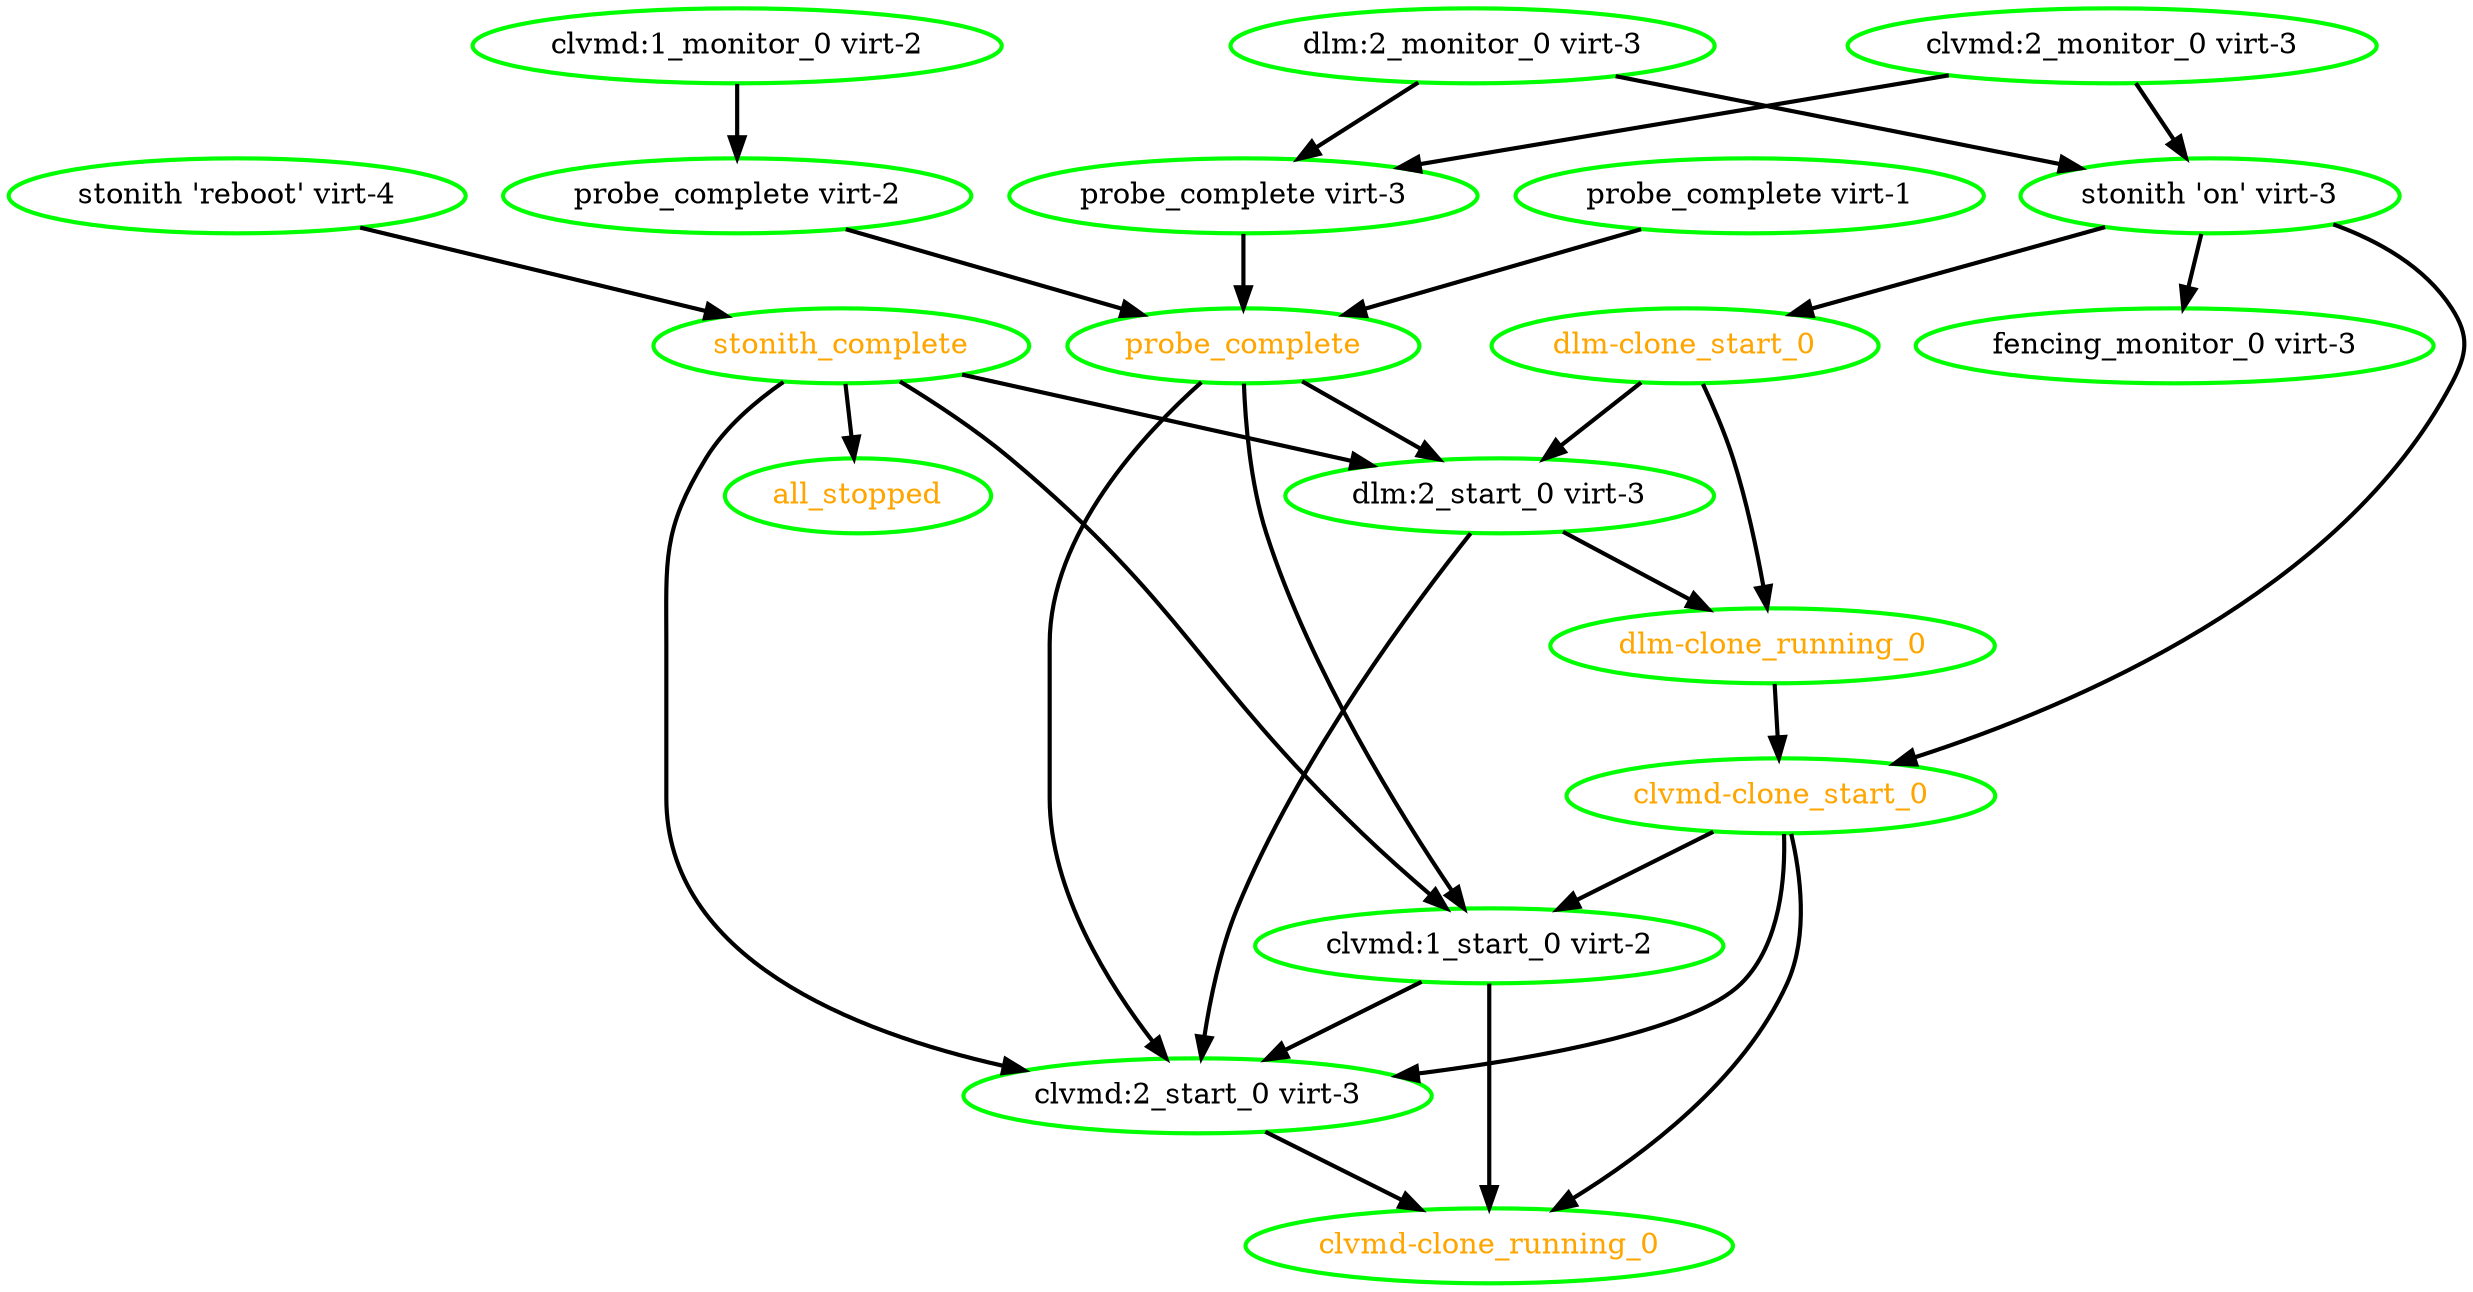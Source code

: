 digraph "g" {
"all_stopped" [ style=bold color="green" fontcolor="orange"]
"clvmd-clone_running_0" [ style=bold color="green" fontcolor="orange"]
"clvmd-clone_start_0" -> "clvmd-clone_running_0" [ style = bold]
"clvmd-clone_start_0" -> "clvmd:1_start_0 virt-2" [ style = bold]
"clvmd-clone_start_0" -> "clvmd:2_start_0 virt-3" [ style = bold]
"clvmd-clone_start_0" [ style=bold color="green" fontcolor="orange"]
"clvmd:1_monitor_0 virt-2" -> "probe_complete virt-2" [ style = bold]
"clvmd:1_monitor_0 virt-2" [ style=bold color="green" fontcolor="black"]
"clvmd:1_start_0 virt-2" -> "clvmd-clone_running_0" [ style = bold]
"clvmd:1_start_0 virt-2" -> "clvmd:2_start_0 virt-3" [ style = bold]
"clvmd:1_start_0 virt-2" [ style=bold color="green" fontcolor="black"]
"clvmd:2_monitor_0 virt-3" -> "probe_complete virt-3" [ style = bold]
"clvmd:2_monitor_0 virt-3" -> "stonith 'on' virt-3" [ style = bold]
"clvmd:2_monitor_0 virt-3" [ style=bold color="green" fontcolor="black"]
"clvmd:2_start_0 virt-3" -> "clvmd-clone_running_0" [ style = bold]
"clvmd:2_start_0 virt-3" [ style=bold color="green" fontcolor="black"]
"dlm-clone_running_0" -> "clvmd-clone_start_0" [ style = bold]
"dlm-clone_running_0" [ style=bold color="green" fontcolor="orange"]
"dlm-clone_start_0" -> "dlm-clone_running_0" [ style = bold]
"dlm-clone_start_0" -> "dlm:2_start_0 virt-3" [ style = bold]
"dlm-clone_start_0" [ style=bold color="green" fontcolor="orange"]
"dlm:2_monitor_0 virt-3" -> "probe_complete virt-3" [ style = bold]
"dlm:2_monitor_0 virt-3" -> "stonith 'on' virt-3" [ style = bold]
"dlm:2_monitor_0 virt-3" [ style=bold color="green" fontcolor="black"]
"dlm:2_start_0 virt-3" -> "clvmd:2_start_0 virt-3" [ style = bold]
"dlm:2_start_0 virt-3" -> "dlm-clone_running_0" [ style = bold]
"dlm:2_start_0 virt-3" [ style=bold color="green" fontcolor="black"]
"fencing_monitor_0 virt-3" [ style=bold color="green" fontcolor="black"]
"probe_complete virt-1" -> "probe_complete" [ style = bold]
"probe_complete virt-1" [ style=bold color="green" fontcolor="black"]
"probe_complete virt-2" -> "probe_complete" [ style = bold]
"probe_complete virt-2" [ style=bold color="green" fontcolor="black"]
"probe_complete virt-3" -> "probe_complete" [ style = bold]
"probe_complete virt-3" [ style=bold color="green" fontcolor="black"]
"probe_complete" -> "clvmd:1_start_0 virt-2" [ style = bold]
"probe_complete" -> "clvmd:2_start_0 virt-3" [ style = bold]
"probe_complete" -> "dlm:2_start_0 virt-3" [ style = bold]
"probe_complete" [ style=bold color="green" fontcolor="orange"]
"stonith 'on' virt-3" -> "clvmd-clone_start_0" [ style = bold]
"stonith 'on' virt-3" -> "dlm-clone_start_0" [ style = bold]
"stonith 'on' virt-3" -> "fencing_monitor_0 virt-3" [ style = bold]
"stonith 'on' virt-3" [ style=bold color="green" fontcolor="black"]
"stonith 'reboot' virt-4" -> "stonith_complete" [ style = bold]
"stonith 'reboot' virt-4" [ style=bold color="green" fontcolor="black"]
"stonith_complete" -> "all_stopped" [ style = bold]
"stonith_complete" -> "clvmd:1_start_0 virt-2" [ style = bold]
"stonith_complete" -> "clvmd:2_start_0 virt-3" [ style = bold]
"stonith_complete" -> "dlm:2_start_0 virt-3" [ style = bold]
"stonith_complete" [ style=bold color="green" fontcolor="orange"]
}
